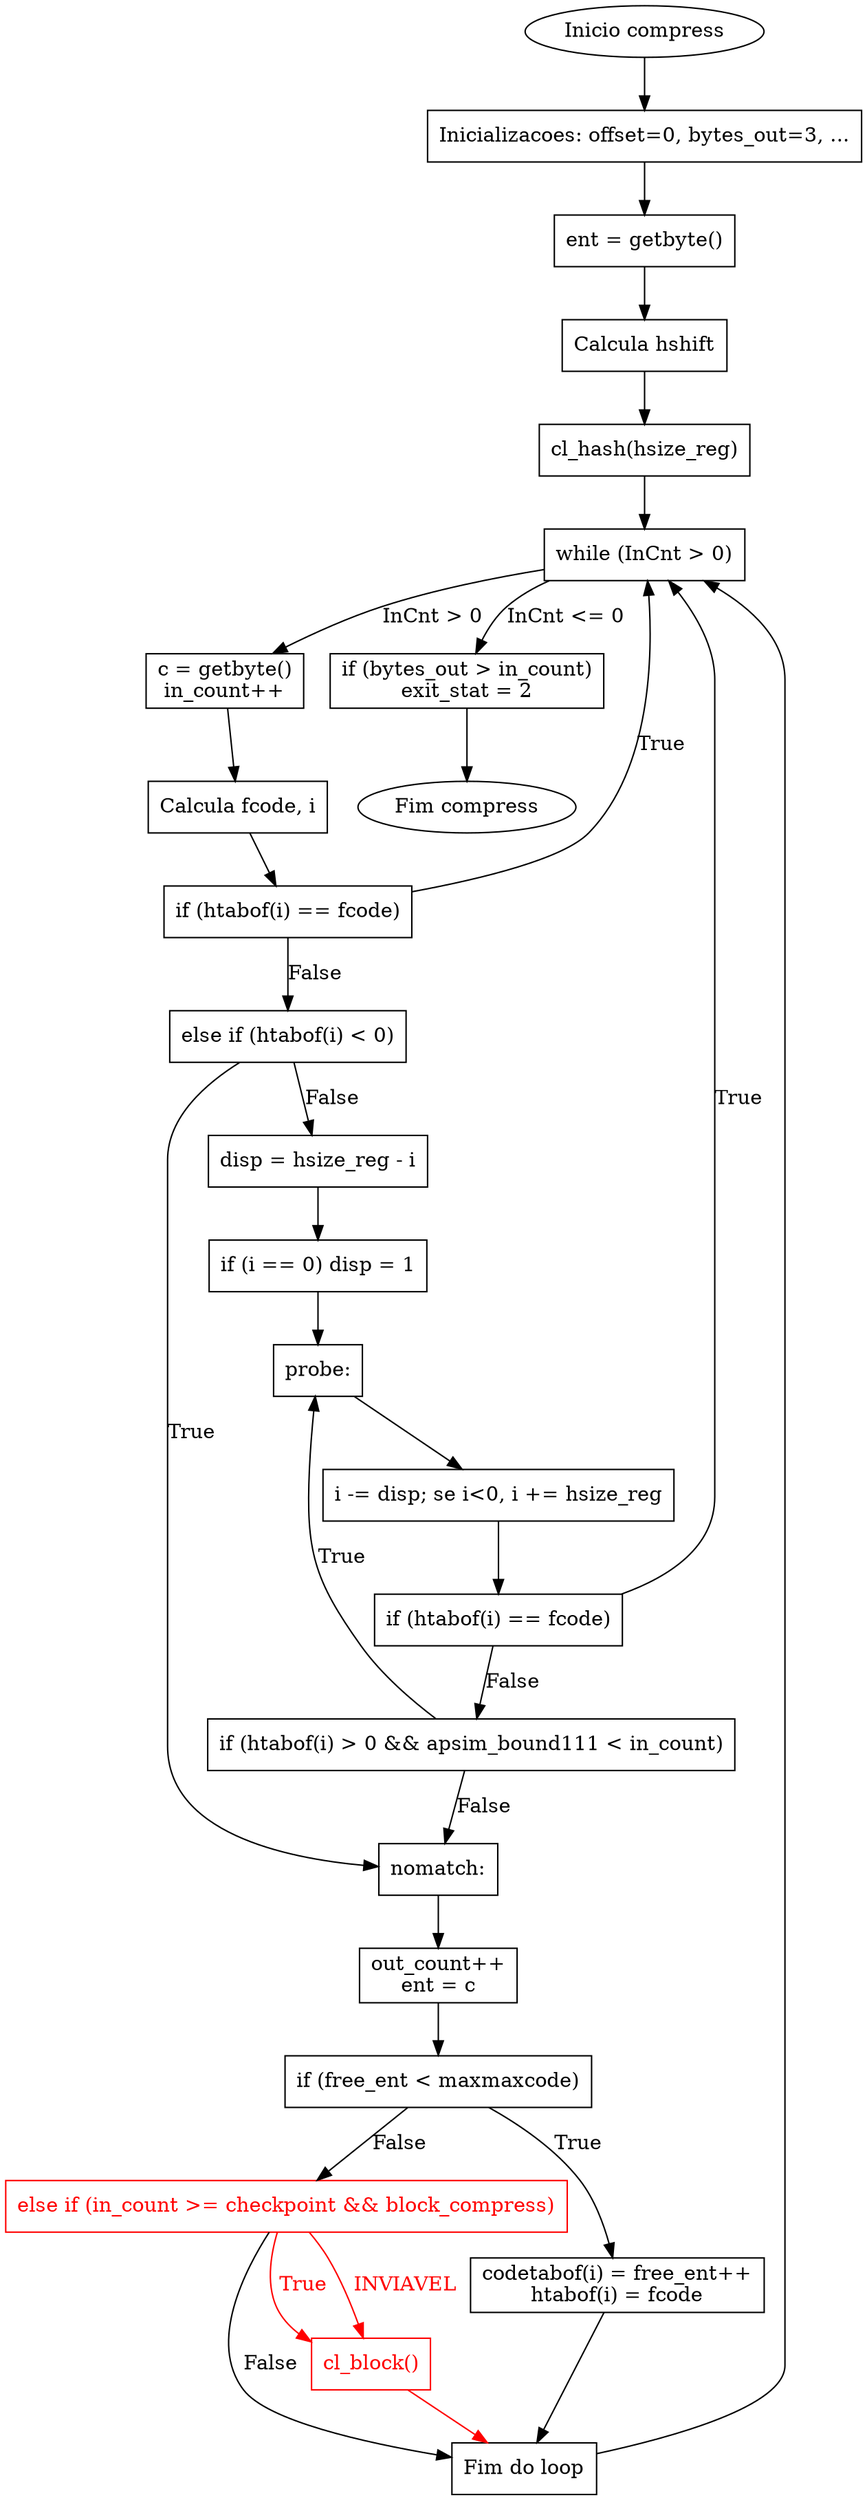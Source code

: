 digraph compress {
    rankdir=TB;
    node [shape=box];

    start [label="Inicio compress", shape=ellipse];
    end [label="Fim compress", shape=ellipse];

    // Nos principais
    node1 [label="Inicializacoes: offset=0, bytes_out=3, ..."];
    node2 [label="ent = getbyte()"];
    node3 [label="Calcula hshift"];
    node4 [label="cl_hash(hsize_reg)"];
    node5 [label="while (InCnt > 0)"];
    node6 [label="c = getbyte()\nin_count++"];
    node7 [label="Calcula fcode, i"];
    node8 [label="if (htabof(i) == fcode)"];
    node9 [label="else if (htabof(i) < 0)"];
    node10 [label="disp = hsize_reg - i"];
    node11 [label="if (i == 0) disp = 1"];
    node12 [label="probe:"];
    node13 [label="i -= disp; se i<0, i += hsize_reg"];
    node14 [label="if (htabof(i) == fcode)"];
    node15 [label="if (htabof(i) > 0 && apsim_bound111 < in_count)"];
    node16 [label="nomatch:"];
    node17 [label="out_count++\nent = c"];
    node18 [label="if (free_ent < maxmaxcode)"];
    node19 [label="codetabof(i) = free_ent++\nhtabof(i) = fcode"];
    node20 [label="else if (in_count >= checkpoint && block_compress)", color="red", fontcolor="red"];
    node21 [label="cl_block()", color="red", fontcolor="red"];
    node22 [label="Fim do loop"];
    node23 [label="if (bytes_out > in_count)\nexit_stat = 2"];

    // Arestas
    start -> node1 -> node2 -> node3 -> node4 -> node5;
    node5 -> node6 [label="InCnt > 0"];
    node5 -> node23 [label="InCnt <= 0"];
    node6 -> node7 -> node8;
    node8 -> node5 [label="True"];
    node8 -> node9 [label="False"];
    node9 -> node16 [label="True"];
    node9 -> node10 [label="False"];
    node10 -> node11 -> node12 -> node13 -> node14;
    node14 -> node5 [label="True"];
    node14 -> node15 [label="False"];
    node15 -> node12 [label="True"];
    node15 -> node16 [label="False"];
    node16 -> node17 -> node18;
    node18 -> node19 [label="True"];
    node18 -> node20 [label="False"];
    node19 -> node22;
    node20 -> node21 [label="True", color="red", fontcolor="red"];
    node20 -> node22 [label="False"];
    node21 -> node22 [color="red", fontcolor="red"];
    node22 -> node5;
    node23 -> end;

    // Caminho inviavel em vermelho
    node20 -> node21 [label="INVIAVEL", color="red", fontcolor="red"];
}